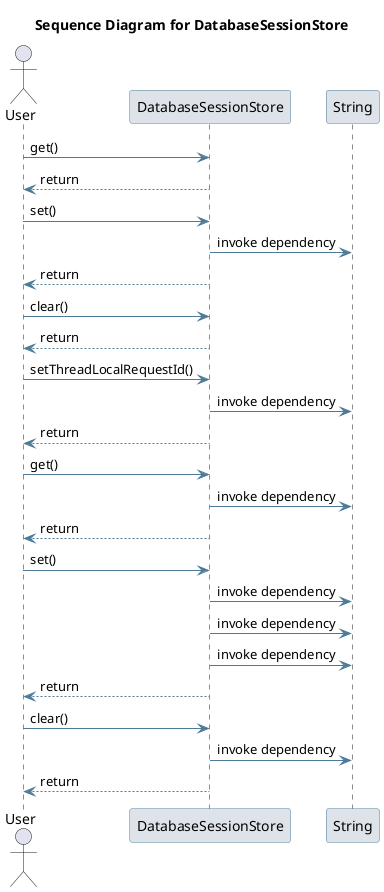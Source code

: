 @startuml
skinparam sequence {
 ArrowColor #4D7A97 
 ParticipantBorderColor #4D7A97 
 ParticipantBackgroundColor #DEE3E9 
}
title Sequence Diagram for DatabaseSessionStore

actor User
User -> DatabaseSessionStore: get()
DatabaseSessionStore --> User : return
User -> DatabaseSessionStore: set()
participant String
DatabaseSessionStore -> String: invoke dependency
DatabaseSessionStore --> User : return
User -> DatabaseSessionStore: clear()
DatabaseSessionStore --> User : return
User -> DatabaseSessionStore: setThreadLocalRequestId()
DatabaseSessionStore -> String: invoke dependency
DatabaseSessionStore --> User : return
User -> DatabaseSessionStore: get()
DatabaseSessionStore -> String: invoke dependency
DatabaseSessionStore --> User : return
User -> DatabaseSessionStore: set()
DatabaseSessionStore -> String: invoke dependency
DatabaseSessionStore -> String: invoke dependency
DatabaseSessionStore -> String: invoke dependency
DatabaseSessionStore --> User : return
User -> DatabaseSessionStore: clear()
DatabaseSessionStore -> String: invoke dependency
DatabaseSessionStore --> User : return
@enduml